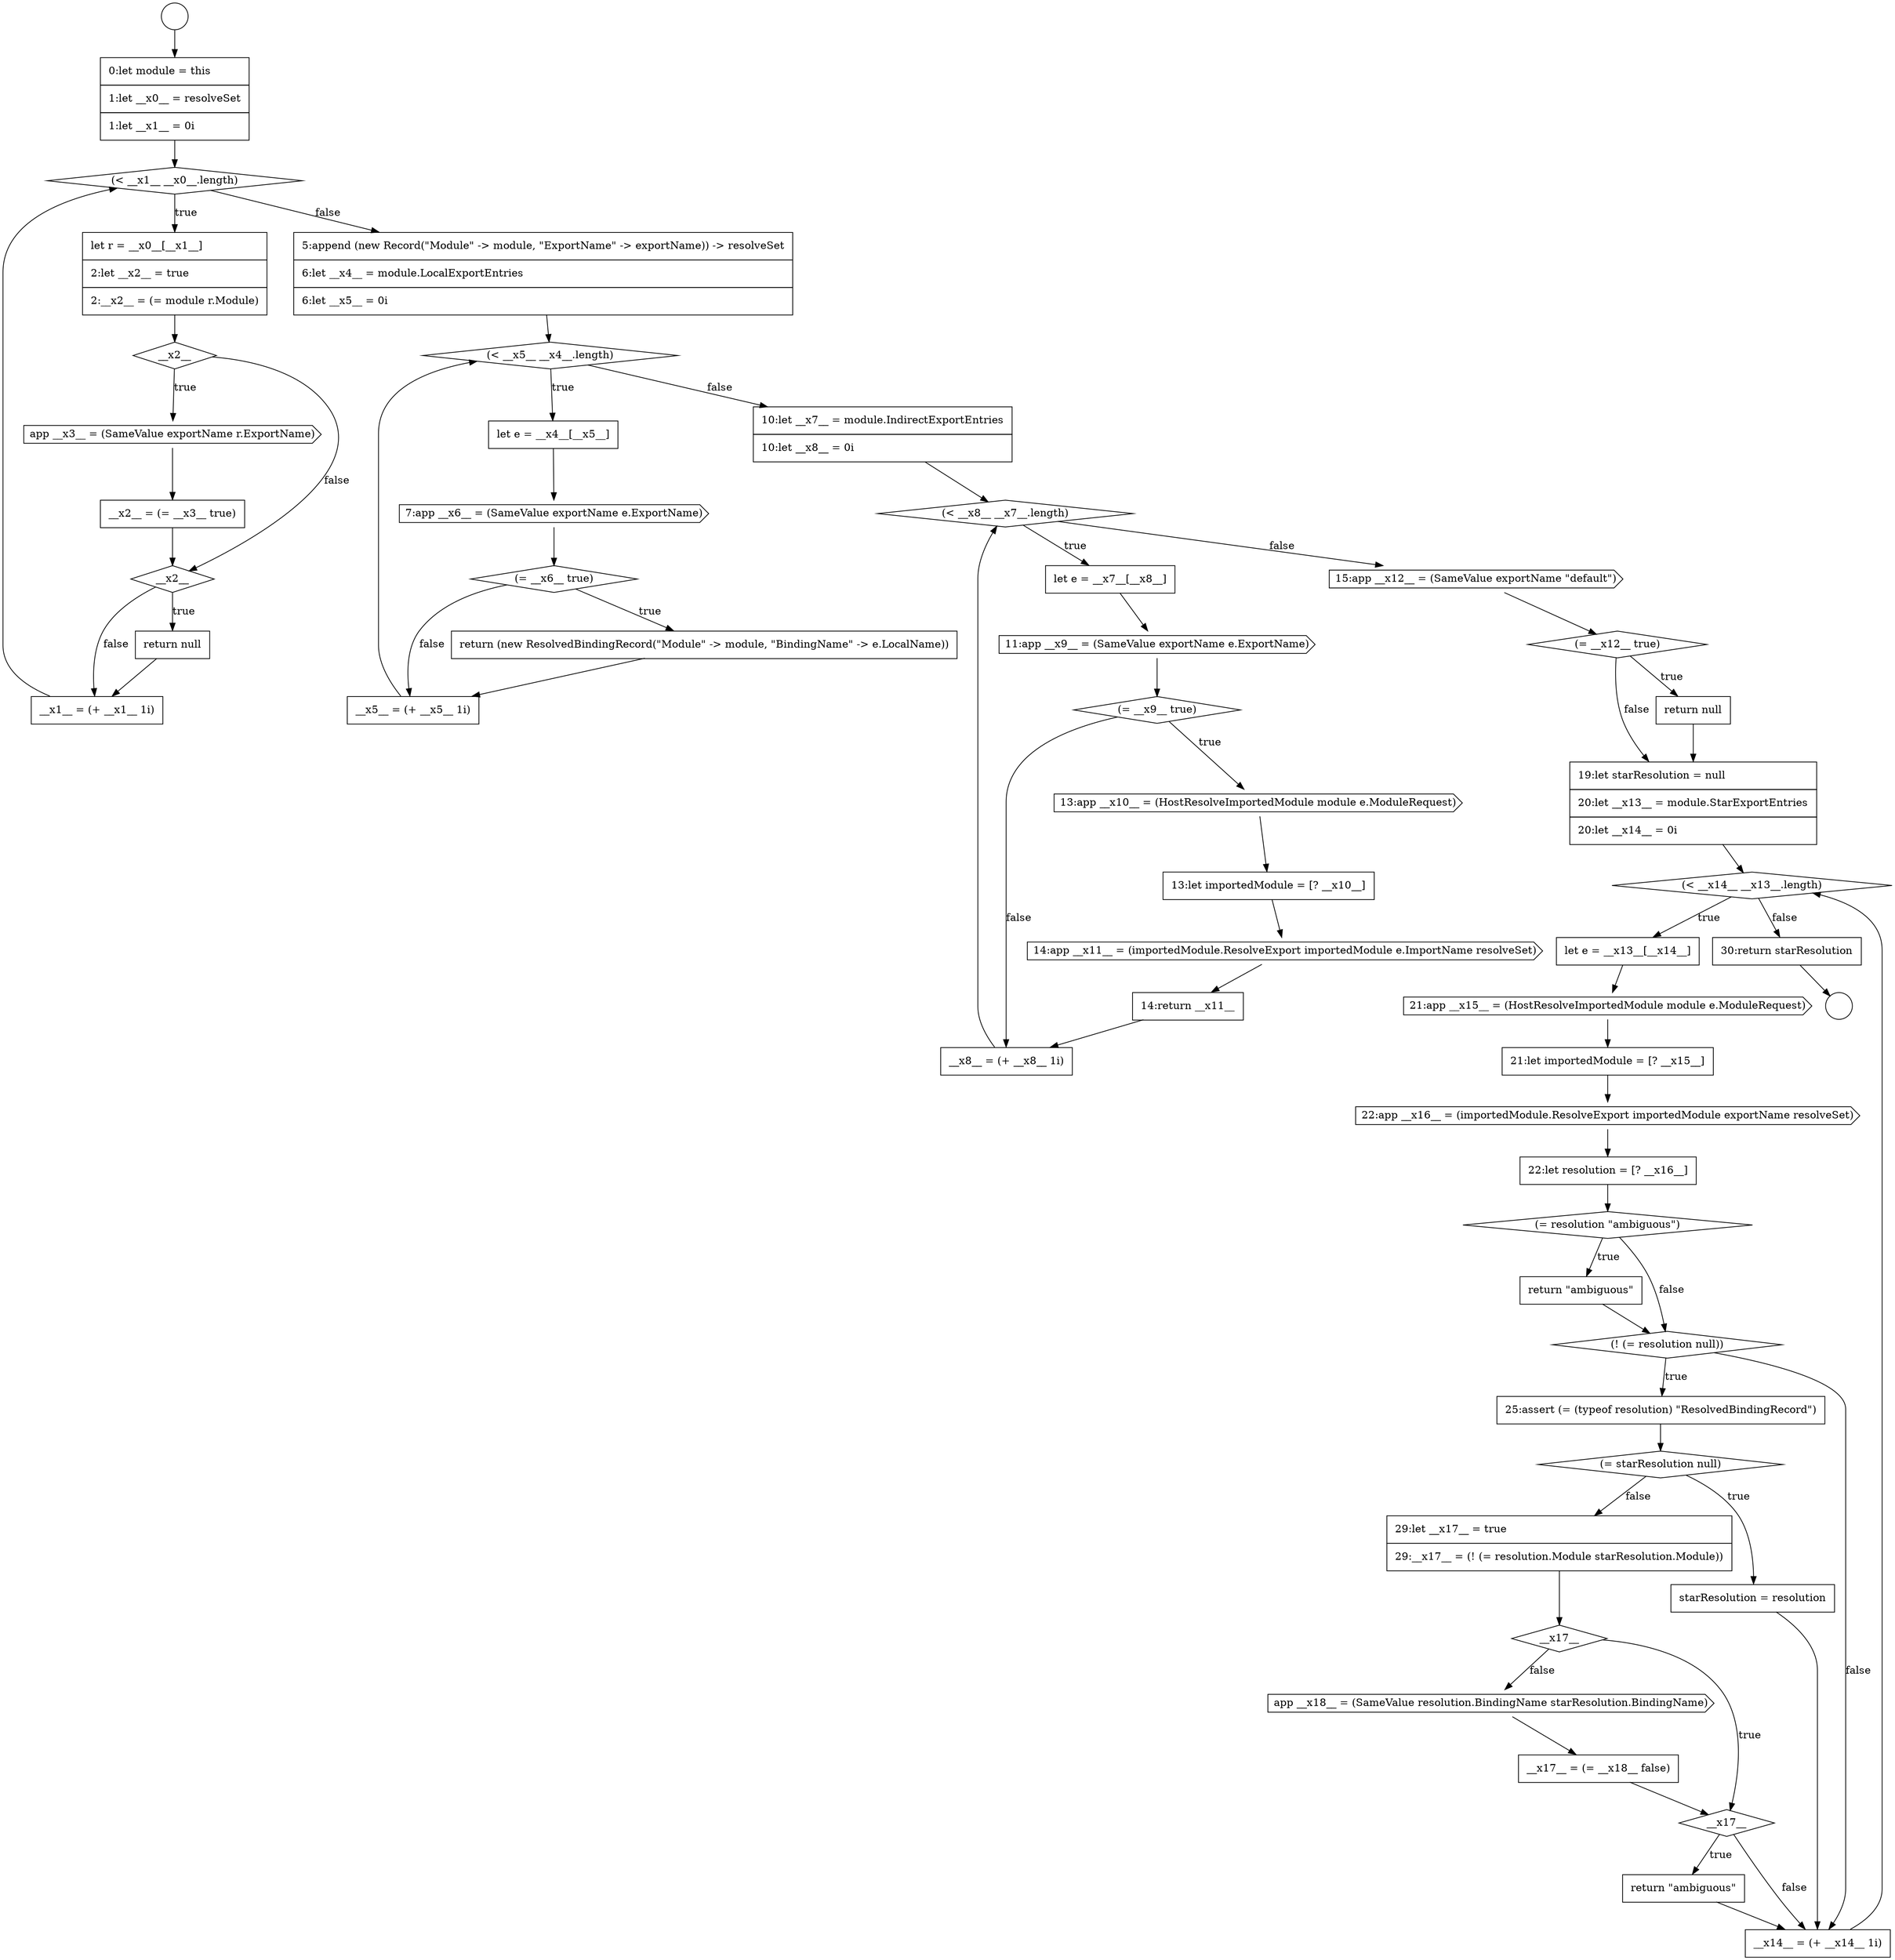 digraph {
  node0 [shape=circle label=" " color="black" fillcolor="white" style=filled]
  node5 [shape=diamond, label=<<font color="black">__x2__</font>> color="black" fillcolor="white" style=filled]
  node10 [shape=none, margin=0, label=<<font color="black">
    <table border="0" cellborder="1" cellspacing="0" cellpadding="10">
      <tr><td align="left">__x1__ = (+ __x1__ 1i)</td></tr>
    </table>
  </font>> color="black" fillcolor="white" style=filled]
  node14 [shape=cds, label=<<font color="black">7:app __x6__ = (SameValue exportName e.ExportName)</font>> color="black" fillcolor="white" style=filled]
  node1 [shape=circle label=" " color="black" fillcolor="white" style=filled]
  node6 [shape=cds, label=<<font color="black">app __x3__ = (SameValue exportName r.ExportName)</font>> color="black" fillcolor="white" style=filled]
  node9 [shape=none, margin=0, label=<<font color="black">
    <table border="0" cellborder="1" cellspacing="0" cellpadding="10">
      <tr><td align="left">return null</td></tr>
    </table>
  </font>> color="black" fillcolor="white" style=filled]
  node2 [shape=none, margin=0, label=<<font color="black">
    <table border="0" cellborder="1" cellspacing="0" cellpadding="10">
      <tr><td align="left">0:let module = this</td></tr>
      <tr><td align="left">1:let __x0__ = resolveSet</td></tr>
      <tr><td align="left">1:let __x1__ = 0i</td></tr>
    </table>
  </font>> color="black" fillcolor="white" style=filled]
  node8 [shape=diamond, label=<<font color="black">__x2__</font>> color="black" fillcolor="white" style=filled]
  node4 [shape=none, margin=0, label=<<font color="black">
    <table border="0" cellborder="1" cellspacing="0" cellpadding="10">
      <tr><td align="left">let r = __x0__[__x1__]</td></tr>
      <tr><td align="left">2:let __x2__ = true</td></tr>
      <tr><td align="left">2:__x2__ = (= module r.Module)</td></tr>
    </table>
  </font>> color="black" fillcolor="white" style=filled]
  node42 [shape=diamond, label=<<font color="black">(= starResolution null)</font>> color="black" fillcolor="white" style=filled]
  node24 [shape=none, margin=0, label=<<font color="black">
    <table border="0" cellborder="1" cellspacing="0" cellpadding="10">
      <tr><td align="left">13:let importedModule = [? __x10__]</td></tr>
    </table>
  </font>> color="black" fillcolor="white" style=filled]
  node37 [shape=none, margin=0, label=<<font color="black">
    <table border="0" cellborder="1" cellspacing="0" cellpadding="10">
      <tr><td align="left">22:let resolution = [? __x16__]</td></tr>
    </table>
  </font>> color="black" fillcolor="white" style=filled]
  node25 [shape=cds, label=<<font color="black">14:app __x11__ = (importedModule.ResolveExport importedModule e.ImportName resolveSet)</font>> color="black" fillcolor="white" style=filled]
  node20 [shape=none, margin=0, label=<<font color="black">
    <table border="0" cellborder="1" cellspacing="0" cellpadding="10">
      <tr><td align="left">let e = __x7__[__x8__]</td></tr>
    </table>
  </font>> color="black" fillcolor="white" style=filled]
  node46 [shape=cds, label=<<font color="black">app __x18__ = (SameValue resolution.BindingName starResolution.BindingName)</font>> color="black" fillcolor="white" style=filled]
  node29 [shape=diamond, label=<<font color="black">(= __x12__ true)</font>> color="black" fillcolor="white" style=filled]
  node21 [shape=cds, label=<<font color="black">11:app __x9__ = (SameValue exportName e.ExportName)</font>> color="black" fillcolor="white" style=filled]
  node33 [shape=none, margin=0, label=<<font color="black">
    <table border="0" cellborder="1" cellspacing="0" cellpadding="10">
      <tr><td align="left">let e = __x13__[__x14__]</td></tr>
    </table>
  </font>> color="black" fillcolor="white" style=filled]
  node28 [shape=cds, label=<<font color="black">15:app __x12__ = (SameValue exportName &quot;default&quot;)</font>> color="black" fillcolor="white" style=filled]
  node38 [shape=diamond, label=<<font color="black">(= resolution &quot;ambiguous&quot;)</font>> color="black" fillcolor="white" style=filled]
  node13 [shape=none, margin=0, label=<<font color="black">
    <table border="0" cellborder="1" cellspacing="0" cellpadding="10">
      <tr><td align="left">let e = __x4__[__x5__]</td></tr>
    </table>
  </font>> color="black" fillcolor="white" style=filled]
  node41 [shape=none, margin=0, label=<<font color="black">
    <table border="0" cellborder="1" cellspacing="0" cellpadding="10">
      <tr><td align="left">25:assert (= (typeof resolution) &quot;ResolvedBindingRecord&quot;)</td></tr>
    </table>
  </font>> color="black" fillcolor="white" style=filled]
  node45 [shape=diamond, label=<<font color="black">__x17__</font>> color="black" fillcolor="white" style=filled]
  node17 [shape=none, margin=0, label=<<font color="black">
    <table border="0" cellborder="1" cellspacing="0" cellpadding="10">
      <tr><td align="left">__x5__ = (+ __x5__ 1i)</td></tr>
    </table>
  </font>> color="black" fillcolor="white" style=filled]
  node32 [shape=diamond, label=<<font color="black">(&lt; __x14__ __x13__.length)</font>> color="black" fillcolor="white" style=filled]
  node34 [shape=cds, label=<<font color="black">21:app __x15__ = (HostResolveImportedModule module e.ModuleRequest)</font>> color="black" fillcolor="white" style=filled]
  node22 [shape=diamond, label=<<font color="black">(= __x9__ true)</font>> color="black" fillcolor="white" style=filled]
  node44 [shape=none, margin=0, label=<<font color="black">
    <table border="0" cellborder="1" cellspacing="0" cellpadding="10">
      <tr><td align="left">29:let __x17__ = true</td></tr>
      <tr><td align="left">29:__x17__ = (! (= resolution.Module starResolution.Module))</td></tr>
    </table>
  </font>> color="black" fillcolor="white" style=filled]
  node27 [shape=none, margin=0, label=<<font color="black">
    <table border="0" cellborder="1" cellspacing="0" cellpadding="10">
      <tr><td align="left">__x8__ = (+ __x8__ 1i)</td></tr>
    </table>
  </font>> color="black" fillcolor="white" style=filled]
  node12 [shape=diamond, label=<<font color="black">(&lt; __x5__ __x4__.length)</font>> color="black" fillcolor="white" style=filled]
  node49 [shape=none, margin=0, label=<<font color="black">
    <table border="0" cellborder="1" cellspacing="0" cellpadding="10">
      <tr><td align="left">return &quot;ambiguous&quot;</td></tr>
    </table>
  </font>> color="black" fillcolor="white" style=filled]
  node7 [shape=none, margin=0, label=<<font color="black">
    <table border="0" cellborder="1" cellspacing="0" cellpadding="10">
      <tr><td align="left">__x2__ = (= __x3__ true)</td></tr>
    </table>
  </font>> color="black" fillcolor="white" style=filled]
  node39 [shape=none, margin=0, label=<<font color="black">
    <table border="0" cellborder="1" cellspacing="0" cellpadding="10">
      <tr><td align="left">return &quot;ambiguous&quot;</td></tr>
    </table>
  </font>> color="black" fillcolor="white" style=filled]
  node3 [shape=diamond, label=<<font color="black">(&lt; __x1__ __x0__.length)</font>> color="black" fillcolor="white" style=filled]
  node35 [shape=none, margin=0, label=<<font color="black">
    <table border="0" cellborder="1" cellspacing="0" cellpadding="10">
      <tr><td align="left">21:let importedModule = [? __x15__]</td></tr>
    </table>
  </font>> color="black" fillcolor="white" style=filled]
  node48 [shape=diamond, label=<<font color="black">__x17__</font>> color="black" fillcolor="white" style=filled]
  node18 [shape=none, margin=0, label=<<font color="black">
    <table border="0" cellborder="1" cellspacing="0" cellpadding="10">
      <tr><td align="left">10:let __x7__ = module.IndirectExportEntries</td></tr>
      <tr><td align="left">10:let __x8__ = 0i</td></tr>
    </table>
  </font>> color="black" fillcolor="white" style=filled]
  node50 [shape=none, margin=0, label=<<font color="black">
    <table border="0" cellborder="1" cellspacing="0" cellpadding="10">
      <tr><td align="left">__x14__ = (+ __x14__ 1i)</td></tr>
    </table>
  </font>> color="black" fillcolor="white" style=filled]
  node16 [shape=none, margin=0, label=<<font color="black">
    <table border="0" cellborder="1" cellspacing="0" cellpadding="10">
      <tr><td align="left">return (new ResolvedBindingRecord(&quot;Module&quot; -&gt; module, &quot;BindingName&quot; -&gt; e.LocalName))</td></tr>
    </table>
  </font>> color="black" fillcolor="white" style=filled]
  node31 [shape=none, margin=0, label=<<font color="black">
    <table border="0" cellborder="1" cellspacing="0" cellpadding="10">
      <tr><td align="left">19:let starResolution = null</td></tr>
      <tr><td align="left">20:let __x13__ = module.StarExportEntries</td></tr>
      <tr><td align="left">20:let __x14__ = 0i</td></tr>
    </table>
  </font>> color="black" fillcolor="white" style=filled]
  node11 [shape=none, margin=0, label=<<font color="black">
    <table border="0" cellborder="1" cellspacing="0" cellpadding="10">
      <tr><td align="left">5:append (new Record(&quot;Module&quot; -&gt; module, &quot;ExportName&quot; -&gt; exportName)) -&gt; resolveSet</td></tr>
      <tr><td align="left">6:let __x4__ = module.LocalExportEntries</td></tr>
      <tr><td align="left">6:let __x5__ = 0i</td></tr>
    </table>
  </font>> color="black" fillcolor="white" style=filled]
  node43 [shape=none, margin=0, label=<<font color="black">
    <table border="0" cellborder="1" cellspacing="0" cellpadding="10">
      <tr><td align="left">starResolution = resolution</td></tr>
    </table>
  </font>> color="black" fillcolor="white" style=filled]
  node40 [shape=diamond, label=<<font color="black">(! (= resolution null))</font>> color="black" fillcolor="white" style=filled]
  node26 [shape=none, margin=0, label=<<font color="black">
    <table border="0" cellborder="1" cellspacing="0" cellpadding="10">
      <tr><td align="left">14:return __x11__</td></tr>
    </table>
  </font>> color="black" fillcolor="white" style=filled]
  node23 [shape=cds, label=<<font color="black">13:app __x10__ = (HostResolveImportedModule module e.ModuleRequest)</font>> color="black" fillcolor="white" style=filled]
  node36 [shape=cds, label=<<font color="black">22:app __x16__ = (importedModule.ResolveExport importedModule exportName resolveSet)</font>> color="black" fillcolor="white" style=filled]
  node30 [shape=none, margin=0, label=<<font color="black">
    <table border="0" cellborder="1" cellspacing="0" cellpadding="10">
      <tr><td align="left">return null</td></tr>
    </table>
  </font>> color="black" fillcolor="white" style=filled]
  node51 [shape=none, margin=0, label=<<font color="black">
    <table border="0" cellborder="1" cellspacing="0" cellpadding="10">
      <tr><td align="left">30:return starResolution</td></tr>
    </table>
  </font>> color="black" fillcolor="white" style=filled]
  node19 [shape=diamond, label=<<font color="black">(&lt; __x8__ __x7__.length)</font>> color="black" fillcolor="white" style=filled]
  node47 [shape=none, margin=0, label=<<font color="black">
    <table border="0" cellborder="1" cellspacing="0" cellpadding="10">
      <tr><td align="left">__x17__ = (= __x18__ false)</td></tr>
    </table>
  </font>> color="black" fillcolor="white" style=filled]
  node15 [shape=diamond, label=<<font color="black">(= __x6__ true)</font>> color="black" fillcolor="white" style=filled]
  node2 -> node3 [ color="black"]
  node11 -> node12 [ color="black"]
  node22 -> node23 [label=<<font color="black">true</font>> color="black"]
  node22 -> node27 [label=<<font color="black">false</font>> color="black"]
  node0 -> node2 [ color="black"]
  node26 -> node27 [ color="black"]
  node4 -> node5 [ color="black"]
  node21 -> node22 [ color="black"]
  node50 -> node32 [ color="black"]
  node45 -> node48 [label=<<font color="black">true</font>> color="black"]
  node45 -> node46 [label=<<font color="black">false</font>> color="black"]
  node10 -> node3 [ color="black"]
  node38 -> node39 [label=<<font color="black">true</font>> color="black"]
  node38 -> node40 [label=<<font color="black">false</font>> color="black"]
  node43 -> node50 [ color="black"]
  node28 -> node29 [ color="black"]
  node7 -> node8 [ color="black"]
  node34 -> node35 [ color="black"]
  node18 -> node19 [ color="black"]
  node3 -> node4 [label=<<font color="black">true</font>> color="black"]
  node3 -> node11 [label=<<font color="black">false</font>> color="black"]
  node39 -> node40 [ color="black"]
  node32 -> node33 [label=<<font color="black">true</font>> color="black"]
  node32 -> node51 [label=<<font color="black">false</font>> color="black"]
  node13 -> node14 [ color="black"]
  node17 -> node12 [ color="black"]
  node35 -> node36 [ color="black"]
  node36 -> node37 [ color="black"]
  node6 -> node7 [ color="black"]
  node15 -> node16 [label=<<font color="black">true</font>> color="black"]
  node15 -> node17 [label=<<font color="black">false</font>> color="black"]
  node9 -> node10 [ color="black"]
  node44 -> node45 [ color="black"]
  node37 -> node38 [ color="black"]
  node40 -> node41 [label=<<font color="black">true</font>> color="black"]
  node40 -> node50 [label=<<font color="black">false</font>> color="black"]
  node23 -> node24 [ color="black"]
  node14 -> node15 [ color="black"]
  node31 -> node32 [ color="black"]
  node19 -> node20 [label=<<font color="black">true</font>> color="black"]
  node19 -> node28 [label=<<font color="black">false</font>> color="black"]
  node30 -> node31 [ color="black"]
  node27 -> node19 [ color="black"]
  node48 -> node49 [label=<<font color="black">true</font>> color="black"]
  node48 -> node50 [label=<<font color="black">false</font>> color="black"]
  node42 -> node43 [label=<<font color="black">true</font>> color="black"]
  node42 -> node44 [label=<<font color="black">false</font>> color="black"]
  node47 -> node48 [ color="black"]
  node25 -> node26 [ color="black"]
  node12 -> node13 [label=<<font color="black">true</font>> color="black"]
  node12 -> node18 [label=<<font color="black">false</font>> color="black"]
  node20 -> node21 [ color="black"]
  node24 -> node25 [ color="black"]
  node5 -> node6 [label=<<font color="black">true</font>> color="black"]
  node5 -> node8 [label=<<font color="black">false</font>> color="black"]
  node16 -> node17 [ color="black"]
  node46 -> node47 [ color="black"]
  node51 -> node1 [ color="black"]
  node49 -> node50 [ color="black"]
  node29 -> node30 [label=<<font color="black">true</font>> color="black"]
  node29 -> node31 [label=<<font color="black">false</font>> color="black"]
  node8 -> node9 [label=<<font color="black">true</font>> color="black"]
  node8 -> node10 [label=<<font color="black">false</font>> color="black"]
  node33 -> node34 [ color="black"]
  node41 -> node42 [ color="black"]
}
